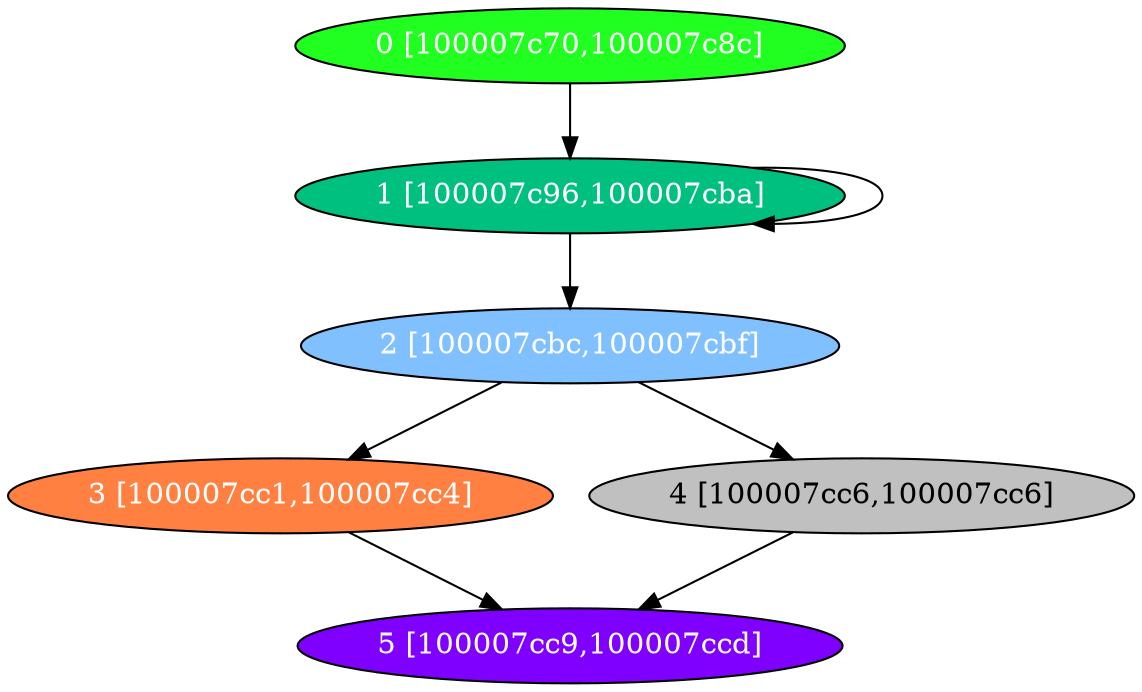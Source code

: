 diGraph tar{
	tar_0  [style=filled fillcolor="#20FF20" fontcolor="#ffffff" shape=oval label="0 [100007c70,100007c8c]"]
	tar_1  [style=filled fillcolor="#00C080" fontcolor="#ffffff" shape=oval label="1 [100007c96,100007cba]"]
	tar_2  [style=filled fillcolor="#80C0FF" fontcolor="#ffffff" shape=oval label="2 [100007cbc,100007cbf]"]
	tar_3  [style=filled fillcolor="#FF8040" fontcolor="#ffffff" shape=oval label="3 [100007cc1,100007cc4]"]
	tar_4  [style=filled fillcolor="#C0C0C0" fontcolor="#000000" shape=oval label="4 [100007cc6,100007cc6]"]
	tar_5  [style=filled fillcolor="#8000FF" fontcolor="#ffffff" shape=oval label="5 [100007cc9,100007ccd]"]

	tar_0 -> tar_1
	tar_1 -> tar_1
	tar_1 -> tar_2
	tar_2 -> tar_3
	tar_2 -> tar_4
	tar_3 -> tar_5
	tar_4 -> tar_5
}